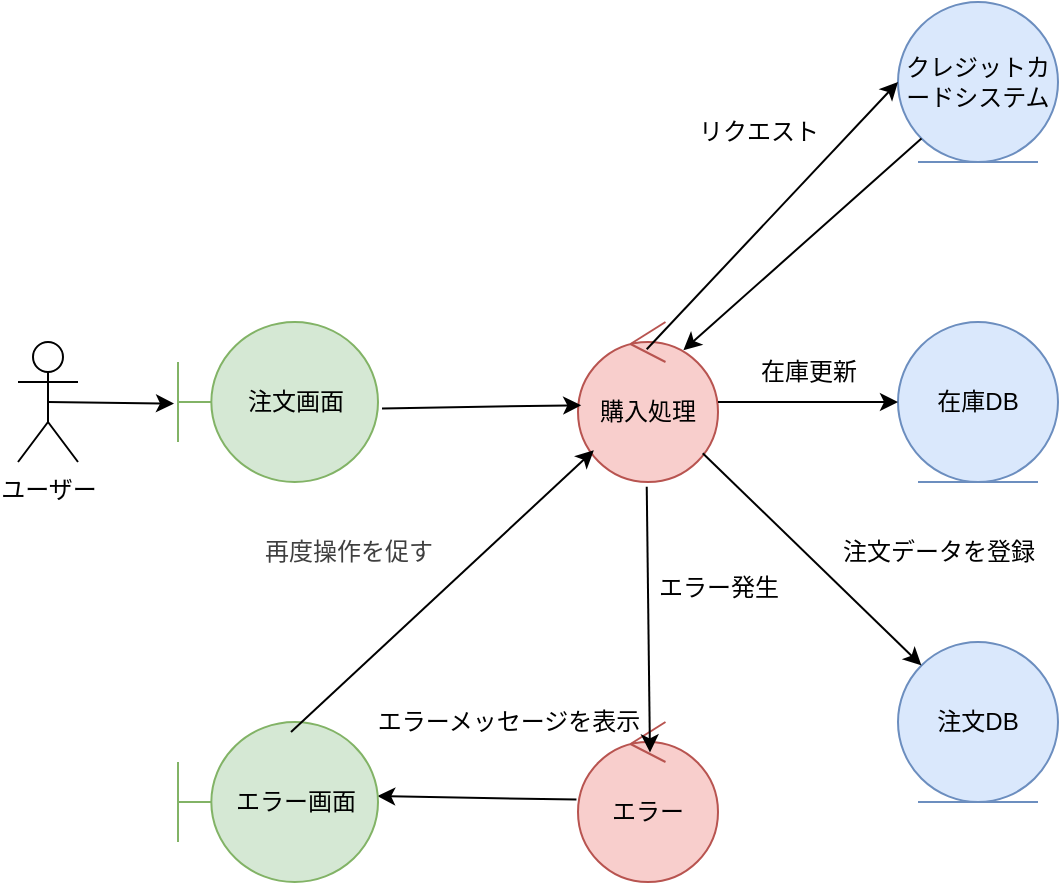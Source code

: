 <mxfile>
    <diagram id="s6GzREY5EoZoSUGV9Xzi" name="ページ1">
        <mxGraphModel dx="1189" dy="804" grid="1" gridSize="10" guides="1" tooltips="1" connect="1" arrows="1" fold="1" page="1" pageScale="1" pageWidth="827" pageHeight="1169" math="0" shadow="0">
            <root>
                <mxCell id="0"/>
                <mxCell id="1" parent="0"/>
                <mxCell id="2" value="ユーザー" style="shape=umlActor;verticalLabelPosition=bottom;verticalAlign=top;html=1;" vertex="1" parent="1">
                    <mxGeometry x="80" y="210" width="30" height="60" as="geometry"/>
                </mxCell>
                <mxCell id="3" value="注文画面" style="shape=umlBoundary;whiteSpace=wrap;html=1;fillColor=#d5e8d4;strokeColor=#82b366;" vertex="1" parent="1">
                    <mxGeometry x="160" y="200" width="100" height="80" as="geometry"/>
                </mxCell>
                <mxCell id="4" value="" style="endArrow=classic;html=1;exitX=0.5;exitY=0.5;exitDx=0;exitDy=0;exitPerimeter=0;entryX=-0.02;entryY=0.51;entryDx=0;entryDy=0;entryPerimeter=0;" edge="1" parent="1" source="2" target="3">
                    <mxGeometry width="50" height="50" relative="1" as="geometry">
                        <mxPoint x="240" y="320" as="sourcePoint"/>
                        <mxPoint x="290" y="270" as="targetPoint"/>
                    </mxGeometry>
                </mxCell>
                <mxCell id="5" value="購入処理" style="ellipse;shape=umlControl;whiteSpace=wrap;html=1;fillColor=#f8cecc;strokeColor=#b85450;" vertex="1" parent="1">
                    <mxGeometry x="360" y="200" width="70" height="80" as="geometry"/>
                </mxCell>
                <mxCell id="6" value="" style="endArrow=classic;html=1;exitX=1.02;exitY=0.54;exitDx=0;exitDy=0;exitPerimeter=0;entryX=0.023;entryY=0.52;entryDx=0;entryDy=0;entryPerimeter=0;" edge="1" parent="1" source="3" target="5">
                    <mxGeometry width="50" height="50" relative="1" as="geometry">
                        <mxPoint x="105" y="250" as="sourcePoint"/>
                        <mxPoint x="198" y="251" as="targetPoint"/>
                    </mxGeometry>
                </mxCell>
                <mxCell id="8" value="在庫DB" style="ellipse;shape=umlEntity;whiteSpace=wrap;html=1;fillColor=#dae8fc;strokeColor=#6c8ebf;" vertex="1" parent="1">
                    <mxGeometry x="520" y="200" width="80" height="80" as="geometry"/>
                </mxCell>
                <mxCell id="9" value="" style="endArrow=classic;html=1;entryX=0;entryY=0.5;entryDx=0;entryDy=0;" edge="1" parent="1" source="5" target="8">
                    <mxGeometry width="50" height="50" relative="1" as="geometry">
                        <mxPoint x="105" y="250" as="sourcePoint"/>
                        <mxPoint x="198" y="251" as="targetPoint"/>
                    </mxGeometry>
                </mxCell>
                <mxCell id="10" value="注文DB" style="ellipse;shape=umlEntity;whiteSpace=wrap;html=1;fillColor=#dae8fc;strokeColor=#6c8ebf;" vertex="1" parent="1">
                    <mxGeometry x="520" y="360" width="80" height="80" as="geometry"/>
                </mxCell>
                <mxCell id="11" value="" style="endArrow=classic;html=1;exitX=0.891;exitY=0.82;exitDx=0;exitDy=0;exitPerimeter=0;entryX=0;entryY=0;entryDx=0;entryDy=0;" edge="1" parent="1" source="5" target="10">
                    <mxGeometry width="50" height="50" relative="1" as="geometry">
                        <mxPoint x="105" y="250" as="sourcePoint"/>
                        <mxPoint x="198" y="251" as="targetPoint"/>
                    </mxGeometry>
                </mxCell>
                <mxCell id="12" value="エラー" style="ellipse;shape=umlControl;whiteSpace=wrap;html=1;fillColor=#f8cecc;strokeColor=#b85450;" vertex="1" parent="1">
                    <mxGeometry x="360" y="400" width="70" height="80" as="geometry"/>
                </mxCell>
                <mxCell id="13" value="" style="endArrow=classic;html=1;exitX=0.491;exitY=1.03;exitDx=0;exitDy=0;exitPerimeter=0;entryX=0.514;entryY=0.19;entryDx=0;entryDy=0;entryPerimeter=0;" edge="1" parent="1" source="5" target="12">
                    <mxGeometry width="50" height="50" relative="1" as="geometry">
                        <mxPoint x="302" y="253" as="sourcePoint"/>
                        <mxPoint x="372" y="252" as="targetPoint"/>
                    </mxGeometry>
                </mxCell>
                <mxCell id="14" value="エラー発生" style="text;html=1;align=center;verticalAlign=middle;resizable=0;points=[];autosize=1;strokeColor=none;fillColor=none;" vertex="1" parent="1">
                    <mxGeometry x="390" y="318" width="80" height="30" as="geometry"/>
                </mxCell>
                <mxCell id="15" value="" style="endArrow=classic;html=1;exitX=-0.011;exitY=0.485;exitDx=0;exitDy=0;exitPerimeter=0;entryX=0.996;entryY=0.463;entryDx=0;entryDy=0;entryPerimeter=0;" edge="1" parent="1" source="12" target="23">
                    <mxGeometry width="50" height="50" relative="1" as="geometry">
                        <mxPoint x="105" y="250" as="sourcePoint"/>
                        <mxPoint x="198" y="251" as="targetPoint"/>
                    </mxGeometry>
                </mxCell>
                <mxCell id="16" value="&lt;span style=&quot;color: rgb(63, 63, 63); background-color: transparent;&quot;&gt;再度操作を促す&lt;/span&gt;" style="text;html=1;align=center;verticalAlign=middle;resizable=0;points=[];autosize=1;strokeColor=none;fillColor=none;" vertex="1" parent="1">
                    <mxGeometry x="190" y="300" width="110" height="30" as="geometry"/>
                </mxCell>
                <mxCell id="17" value="クレジットカードシステム" style="ellipse;shape=umlEntity;whiteSpace=wrap;html=1;fillColor=#dae8fc;strokeColor=#6c8ebf;" vertex="1" parent="1">
                    <mxGeometry x="520" y="40" width="80" height="80" as="geometry"/>
                </mxCell>
                <mxCell id="18" value="" style="endArrow=classic;html=1;exitX=0.491;exitY=0.17;exitDx=0;exitDy=0;exitPerimeter=0;entryX=0;entryY=0.5;entryDx=0;entryDy=0;" edge="1" parent="1" source="5" target="17">
                    <mxGeometry width="50" height="50" relative="1" as="geometry">
                        <mxPoint x="302" y="253" as="sourcePoint"/>
                        <mxPoint x="372" y="252" as="targetPoint"/>
                    </mxGeometry>
                </mxCell>
                <mxCell id="19" value="リクエスト" style="text;html=1;align=center;verticalAlign=middle;resizable=0;points=[];autosize=1;strokeColor=none;fillColor=none;" vertex="1" parent="1">
                    <mxGeometry x="410" y="90" width="80" height="30" as="geometry"/>
                </mxCell>
                <mxCell id="20" value="在庫更新" style="text;html=1;align=center;verticalAlign=middle;resizable=0;points=[];autosize=1;strokeColor=none;fillColor=none;" vertex="1" parent="1">
                    <mxGeometry x="440" y="210" width="70" height="30" as="geometry"/>
                </mxCell>
                <mxCell id="21" value="注文データを登録" style="text;html=1;align=center;verticalAlign=middle;resizable=0;points=[];autosize=1;strokeColor=none;fillColor=none;" vertex="1" parent="1">
                    <mxGeometry x="480" y="300" width="120" height="30" as="geometry"/>
                </mxCell>
                <mxCell id="22" value="" style="endArrow=classic;html=1;entryX=0.753;entryY=0.176;entryDx=0;entryDy=0;entryPerimeter=0;exitX=0;exitY=1;exitDx=0;exitDy=0;" edge="1" parent="1" source="17" target="5">
                    <mxGeometry width="50" height="50" relative="1" as="geometry">
                        <mxPoint x="580" y="150" as="sourcePoint"/>
                        <mxPoint x="530" y="90" as="targetPoint"/>
                    </mxGeometry>
                </mxCell>
                <mxCell id="23" value="エラー画面" style="shape=umlBoundary;whiteSpace=wrap;html=1;fillColor=#d5e8d4;strokeColor=#82b366;" vertex="1" parent="1">
                    <mxGeometry x="160" y="400" width="100" height="80" as="geometry"/>
                </mxCell>
                <mxCell id="24" value="エラーメッセージを表示" style="text;html=1;align=center;verticalAlign=middle;resizable=0;points=[];autosize=1;strokeColor=none;fillColor=none;" vertex="1" parent="1">
                    <mxGeometry x="250" y="385" width="150" height="30" as="geometry"/>
                </mxCell>
                <mxCell id="25" value="" style="endArrow=classic;html=1;exitX=0.565;exitY=0.063;exitDx=0;exitDy=0;exitPerimeter=0;entryX=0.113;entryY=0.802;entryDx=0;entryDy=0;entryPerimeter=0;" edge="1" parent="1" source="23" target="5">
                    <mxGeometry width="50" height="50" relative="1" as="geometry">
                        <mxPoint x="272" y="253" as="sourcePoint"/>
                        <mxPoint x="372" y="252" as="targetPoint"/>
                    </mxGeometry>
                </mxCell>
            </root>
        </mxGraphModel>
    </diagram>
</mxfile>